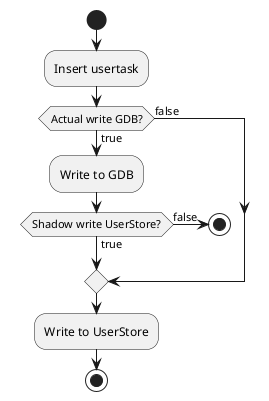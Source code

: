 @startuml

start
:Insert usertask;
if (Actual write GDB?) then (true)
  :Write to GDB;
  if (Shadow write UserStore?) then (false)
    stop
  else (true)
  endif
else (false)
endif
:Write to UserStore;
stop

@enduml
